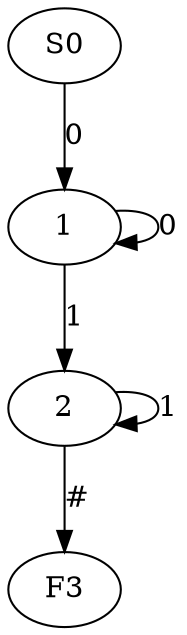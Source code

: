 digraph G {
0 [label=S0];
1 [label=1];
2 [label=2];
3 [label=F3];
0->1  [label=0];
1->1  [label=0];
1->2  [label=1];
2->2  [label=1];
2->3  [label="#"];
}
